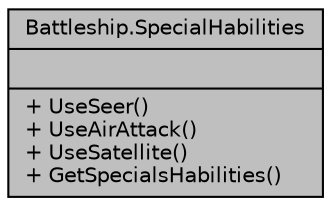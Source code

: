 digraph "Battleship.SpecialHabilities"
{
 // INTERACTIVE_SVG=YES
 // LATEX_PDF_SIZE
  edge [fontname="Helvetica",fontsize="10",labelfontname="Helvetica",labelfontsize="10"];
  node [fontname="Helvetica",fontsize="10",shape=record];
  Node1 [label="{Battleship.SpecialHabilities\n||+ UseSeer()\l+ UseAirAttack()\l+ UseSatellite()\l+ GetSpecialsHabilities()\l}",height=0.2,width=0.4,color="black", fillcolor="grey75", style="filled", fontcolor="black",tooltip="SpecialHabilities es la clase que contiene las habilidades especiales del jugador...."];
}
